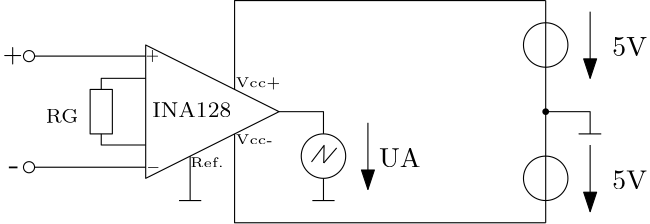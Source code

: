 <?xml version="1.0"?>
<!DOCTYPE ipe SYSTEM "ipe.dtd">
<ipe version="70218" creator="Ipe 7.2.26">
<info created="D:20230104133226" modified="D:20230111230816"/>
<ipestyle name="basic">
<symbol name="arrow/arc(spx)">
<path stroke="sym-stroke" fill="sym-stroke" pen="sym-pen">
0 0 m
-1 0.333 l
-1 -0.333 l
h
</path>
</symbol>
<symbol name="arrow/farc(spx)">
<path stroke="sym-stroke" fill="white" pen="sym-pen">
0 0 m
-1 0.333 l
-1 -0.333 l
h
</path>
</symbol>
<symbol name="arrow/ptarc(spx)">
<path stroke="sym-stroke" fill="sym-stroke" pen="sym-pen">
0 0 m
-1 0.333 l
-0.8 0 l
-1 -0.333 l
h
</path>
</symbol>
<symbol name="arrow/fptarc(spx)">
<path stroke="sym-stroke" fill="white" pen="sym-pen">
0 0 m
-1 0.333 l
-0.8 0 l
-1 -0.333 l
h
</path>
</symbol>
<symbol name="mark/circle(sx)" transformations="translations">
<path fill="sym-stroke">
0.6 0 0 0.6 0 0 e
0.4 0 0 0.4 0 0 e
</path>
</symbol>
<symbol name="mark/disk(sx)" transformations="translations">
<path fill="sym-stroke">
0.6 0 0 0.6 0 0 e
</path>
</symbol>
<symbol name="mark/fdisk(sfx)" transformations="translations">
<group>
<path fill="sym-fill">
0.5 0 0 0.5 0 0 e
</path>
<path fill="sym-stroke" fillrule="eofill">
0.6 0 0 0.6 0 0 e
0.4 0 0 0.4 0 0 e
</path>
</group>
</symbol>
<symbol name="mark/box(sx)" transformations="translations">
<path fill="sym-stroke" fillrule="eofill">
-0.6 -0.6 m
0.6 -0.6 l
0.6 0.6 l
-0.6 0.6 l
h
-0.4 -0.4 m
0.4 -0.4 l
0.4 0.4 l
-0.4 0.4 l
h
</path>
</symbol>
<symbol name="mark/square(sx)" transformations="translations">
<path fill="sym-stroke">
-0.6 -0.6 m
0.6 -0.6 l
0.6 0.6 l
-0.6 0.6 l
h
</path>
</symbol>
<symbol name="mark/fsquare(sfx)" transformations="translations">
<group>
<path fill="sym-fill">
-0.5 -0.5 m
0.5 -0.5 l
0.5 0.5 l
-0.5 0.5 l
h
</path>
<path fill="sym-stroke" fillrule="eofill">
-0.6 -0.6 m
0.6 -0.6 l
0.6 0.6 l
-0.6 0.6 l
h
-0.4 -0.4 m
0.4 -0.4 l
0.4 0.4 l
-0.4 0.4 l
h
</path>
</group>
</symbol>
<symbol name="mark/cross(sx)" transformations="translations">
<group>
<path fill="sym-stroke">
-0.43 -0.57 m
0.57 0.43 l
0.43 0.57 l
-0.57 -0.43 l
h
</path>
<path fill="sym-stroke">
-0.43 0.57 m
0.57 -0.43 l
0.43 -0.57 l
-0.57 0.43 l
h
</path>
</group>
</symbol>
<symbol name="arrow/fnormal(spx)">
<path stroke="sym-stroke" fill="white" pen="sym-pen">
0 0 m
-1 0.333 l
-1 -0.333 l
h
</path>
</symbol>
<symbol name="arrow/pointed(spx)">
<path stroke="sym-stroke" fill="sym-stroke" pen="sym-pen">
0 0 m
-1 0.333 l
-0.8 0 l
-1 -0.333 l
h
</path>
</symbol>
<symbol name="arrow/fpointed(spx)">
<path stroke="sym-stroke" fill="white" pen="sym-pen">
0 0 m
-1 0.333 l
-0.8 0 l
-1 -0.333 l
h
</path>
</symbol>
<symbol name="arrow/linear(spx)">
<path stroke="sym-stroke" pen="sym-pen">
-1 0.333 m
0 0 l
-1 -0.333 l
</path>
</symbol>
<symbol name="arrow/fdouble(spx)">
<path stroke="sym-stroke" fill="white" pen="sym-pen">
0 0 m
-1 0.333 l
-1 -0.333 l
h
-1 0 m
-2 0.333 l
-2 -0.333 l
h
</path>
</symbol>
<symbol name="arrow/double(spx)">
<path stroke="sym-stroke" fill="sym-stroke" pen="sym-pen">
0 0 m
-1 0.333 l
-1 -0.333 l
h
-1 0 m
-2 0.333 l
-2 -0.333 l
h
</path>
</symbol>
<symbol name="arrow/mid-normal(spx)">
<path stroke="sym-stroke" fill="sym-stroke" pen="sym-pen">
0.5 0 m
-0.5 0.333 l
-0.5 -0.333 l
h
</path>
</symbol>
<symbol name="arrow/mid-fnormal(spx)">
<path stroke="sym-stroke" fill="white" pen="sym-pen">
0.5 0 m
-0.5 0.333 l
-0.5 -0.333 l
h
</path>
</symbol>
<symbol name="arrow/mid-pointed(spx)">
<path stroke="sym-stroke" fill="sym-stroke" pen="sym-pen">
0.5 0 m
-0.5 0.333 l
-0.3 0 l
-0.5 -0.333 l
h
</path>
</symbol>
<symbol name="arrow/mid-fpointed(spx)">
<path stroke="sym-stroke" fill="white" pen="sym-pen">
0.5 0 m
-0.5 0.333 l
-0.3 0 l
-0.5 -0.333 l
h
</path>
</symbol>
<symbol name="arrow/mid-double(spx)">
<path stroke="sym-stroke" fill="sym-stroke" pen="sym-pen">
1 0 m
0 0.333 l
0 -0.333 l
h
0 0 m
-1 0.333 l
-1 -0.333 l
h
</path>
</symbol>
<symbol name="arrow/mid-fdouble(spx)">
<path stroke="sym-stroke" fill="white" pen="sym-pen">
1 0 m
0 0.333 l
0 -0.333 l
h
0 0 m
-1 0.333 l
-1 -0.333 l
h
</path>
</symbol>
<anglesize name="22.5 deg" value="22.5"/>
<anglesize name="30 deg" value="30"/>
<anglesize name="45 deg" value="45"/>
<anglesize name="60 deg" value="60"/>
<anglesize name="90 deg" value="90"/>
<arrowsize name="large" value="10"/>
<arrowsize name="small" value="5"/>
<arrowsize name="tiny" value="3"/>
<color name="blue" value="0 0 1"/>
<color name="brown" value="0.647 0.165 0.165"/>
<color name="darkblue" value="0 0 0.545"/>
<color name="darkcyan" value="0 0.545 0.545"/>
<color name="darkgray" value="0.663"/>
<color name="darkgreen" value="0 0.392 0"/>
<color name="darkmagenta" value="0.545 0 0.545"/>
<color name="darkorange" value="1 0.549 0"/>
<color name="darkred" value="0.545 0 0"/>
<color name="gold" value="1 0.843 0"/>
<color name="gray" value="0.745"/>
<color name="green" value="0 1 0"/>
<color name="lightblue" value="0.678 0.847 0.902"/>
<color name="lightcyan" value="0.878 1 1"/>
<color name="lightgray" value="0.827"/>
<color name="lightgreen" value="0.565 0.933 0.565"/>
<color name="lightyellow" value="1 1 0.878"/>
<color name="navy" value="0 0 0.502"/>
<color name="orange" value="1 0.647 0"/>
<color name="pink" value="1 0.753 0.796"/>
<color name="purple" value="0.627 0.125 0.941"/>
<color name="red" value="1 0 0"/>
<color name="seagreen" value="0.18 0.545 0.341"/>
<color name="turquoise" value="0.251 0.878 0.816"/>
<color name="violet" value="0.933 0.51 0.933"/>
<color name="yellow" value="1 1 0"/>
<dashstyle name="dash dot dotted" value="[4 2 1 2 1 2] 0"/>
<dashstyle name="dash dotted" value="[4 2 1 2] 0"/>
<dashstyle name="dashed" value="[4] 0"/>
<dashstyle name="dotted" value="[1 3] 0"/>
<gridsize name="10 pts (~3.5 mm)" value="10"/>
<gridsize name="14 pts (~5 mm)" value="14"/>
<gridsize name="16 pts (~6 mm)" value="16"/>
<gridsize name="20 pts (~7 mm)" value="20"/>
<gridsize name="28 pts (~10 mm)" value="28"/>
<gridsize name="32 pts (~12 mm)" value="32"/>
<gridsize name="4 pts" value="4"/>
<gridsize name="56 pts (~20 mm)" value="56"/>
<gridsize name="8 pts (~3 mm)" value="8"/>
<opacity name="10%" value="0.1"/>
<opacity name="30%" value="0.3"/>
<opacity name="50%" value="0.5"/>
<opacity name="75%" value="0.75"/>
<pen name="fat" value="1.2"/>
<pen name="heavier" value="0.8"/>
<pen name="ultrafat" value="2"/>
<symbolsize name="large" value="5"/>
<symbolsize name="small" value="2"/>
<symbolsize name="tiny" value="1.1"/>
<textsize name="Huge" value="\Huge"/>
<textsize name="LARGE" value="\LARGE"/>
<textsize name="Large" value="\Large"/>
<textsize name="footnote" value="\footnotesize"/>
<textsize name="huge" value="\huge"/>
<textsize name="large" value="\large"/>
<textsize name="script" value="\scriptsize"/>
<textsize name="small" value="\small"/>
<textsize name="tiny" value="\tiny"/>
<textstyle name="center" begin="\begin{center}" end="\end{center}"/>
<textstyle name="item" begin="\begin{itemize}\item{}" end="\end{itemize}"/>
<textstyle name="itemize" begin="\begin{itemize}" end="\end{itemize}"/>
<tiling name="falling" angle="-60" step="4" width="1"/>
<tiling name="rising" angle="30" step="4" width="1"/>
</ipestyle>
<page>
<layer name="alpha"/>
<view layers="alpha" active="alpha"/>
<path layer="alpha" stroke="black">
60 480 m
68 480 l
68 464 l
60 464 l
h
</path>
<path stroke="black">
80 496 m
80 448 l
128 472 l
128 472 l
128 472 l
128 472 l
h
</path>
<path stroke="black">
64 480 m
64 484 l
80 484 l
80 484 l
</path>
<path stroke="black">
64 464 m
64 460 l
80 460 l
80 460 l
80 460 l
</path>
<path stroke="black">
80 492 m
40 492 l
40 492 l
40 492 l
40 492 l
</path>
<path stroke="black">
80 452 m
40 452 l
40 452 l
40 452 l
</path>
<path stroke="black" cap="1">
40 492 m
40 492 l
</path>
<path stroke="black">
2 0 0 2 38 492 e
</path>
<path stroke="black">
2 0 0 2 38 452 e
</path>
<path stroke="black">
128 472 m
144 472 l
144 464 l
144 464 l
</path>
<path stroke="black">
144 448 m
144 440 l
</path>
<path stroke="black">
140 440 m
148 440 l
</path>
<path stroke="black">
8 0 0 8 144 456 e
</path>
<path stroke="black">
139.691 453.904 m
139.691 453.904 l
144.222 459.859 l
144.093 453.516 l
</path>
<path stroke="black">
144.093 453.516 m
148.753 458.952 l
</path>
<path stroke="black">
96 456 m
96 440 l
</path>
<path stroke="black">
92 440 m
100 440 l
</path>
<path stroke="black">
112 480 m
112 512 l
224 512 l
</path>
<path stroke="black">
224 512 m
224 432 l
</path>
<path stroke="black">
224 432 m
112 432 l
112 464 l
112 464 l
</path>
<path stroke="black">
224 472 m
240 472 l
240 464 l
236 464 l
244 464 l
</path>
<path stroke="black">
8 0 0 8 224 496 e
</path>
<path stroke="black">
8 0 0 8 224 448 e
</path>
<use name="mark/disk(sx)" pos="224 472" size="small" stroke="black"/>
<path stroke="black" fill="white" arrow="normal/normal" opacity="10%" stroke-opacity="opaque">
240 508 m
240 484 l
</path>
<path stroke="black" fill="white" arrow="normal/normal" opacity="10%" stroke-opacity="opaque">
240 460 m
240 436 l
</path>
<path stroke="black" fill="white" arrow="normal/normal" opacity="10%" stroke-opacity="opaque">
160 468 m
160 444 l
</path>
<text matrix="1 0 0 1 0 -8" transformations="translations" pos="248 500" stroke="black" type="label" width="12.453" height="6.808" depth="0" valign="baseline" opacity="10%">
5V</text>
<text matrix="1 0 0 1 0 -8" transformations="translations" pos="248 500" stroke="black" type="label" width="12.453" height="6.808" depth="0" valign="baseline">
5V</text>
<text matrix="1 0 0 1 0 -56" transformations="translations" pos="248 500" stroke="black" type="label" width="12.453" height="6.808" depth="0" valign="baseline">
5V</text>
<text matrix="0 0 0 0.75 164 107" transformations="translations" pos="164 460" stroke="black" type="label" width="18.265" height="6.808" depth="0" valign="baseline">UA
</text>
<text matrix="1 0 0 1 -4 0" transformations="translations" pos="100 452" stroke="black" type="label" width="15.103" height="3.459" depth="0" valign="baseline" size="tiny">Ref. </text>
<text matrix="1 0 0 1 -8 -4" pos="52 472" stroke="black" type="label" width="11.734" height="4.765" depth="0" valign="baseline" size="script">RG</text>
<text matrix="1 0 0 1 0.550321 -6.12232" transformations="translations" pos="28 496" stroke="black" type="label" width="10.239" height="5.314" depth="0.83" valign="baseline" size="small">+ </text>
<text matrix="1 0 0 1 2.62964 -2.63777" transformations="translations" pos="28 452" stroke="black" type="label" width="7.804" height="5.147" depth="0" valign="baseline" size="large">-
</text>
<text matrix="1 0 0 1 48 -61.3734" transformations="translations" pos="32 512" stroke="black" type="label" width="5.396" height="3.321" depth="0.83" valign="baseline" size="5" style="math">-</text>
<text matrix="1 0 0 1 -4.16409 -0.512504" transformations="translations" pos="84.0125 491.175" stroke="black" type="label" width="5.12" height="3.321" depth="0.83" valign="baseline" size="5" style="math">+</text>
<text matrix="1 0 0 1 -5.95786 -2.88283" transformations="translations" pos="88.3047 472.917" stroke="black" type="label" width="28.438" height="5.446" depth="0" valign="baseline" size="8">INA128</text>
<text matrix="1 0 0 1 -1.34532 -2.37033" transformations="translations" pos="113.738 483.167" stroke="black" type="label" width="16.093" height="3.386" depth="0.83" valign="baseline" size="4">Vcc+</text>
<text matrix="1 0 0 1 -1.85783 -2.88283" transformations="translations" pos="114.314 463.18" stroke="black" type="label" width="13.325" height="3.386" depth="0" valign="baseline" size="4">Vcc-</text>
</page>
</ipe>
